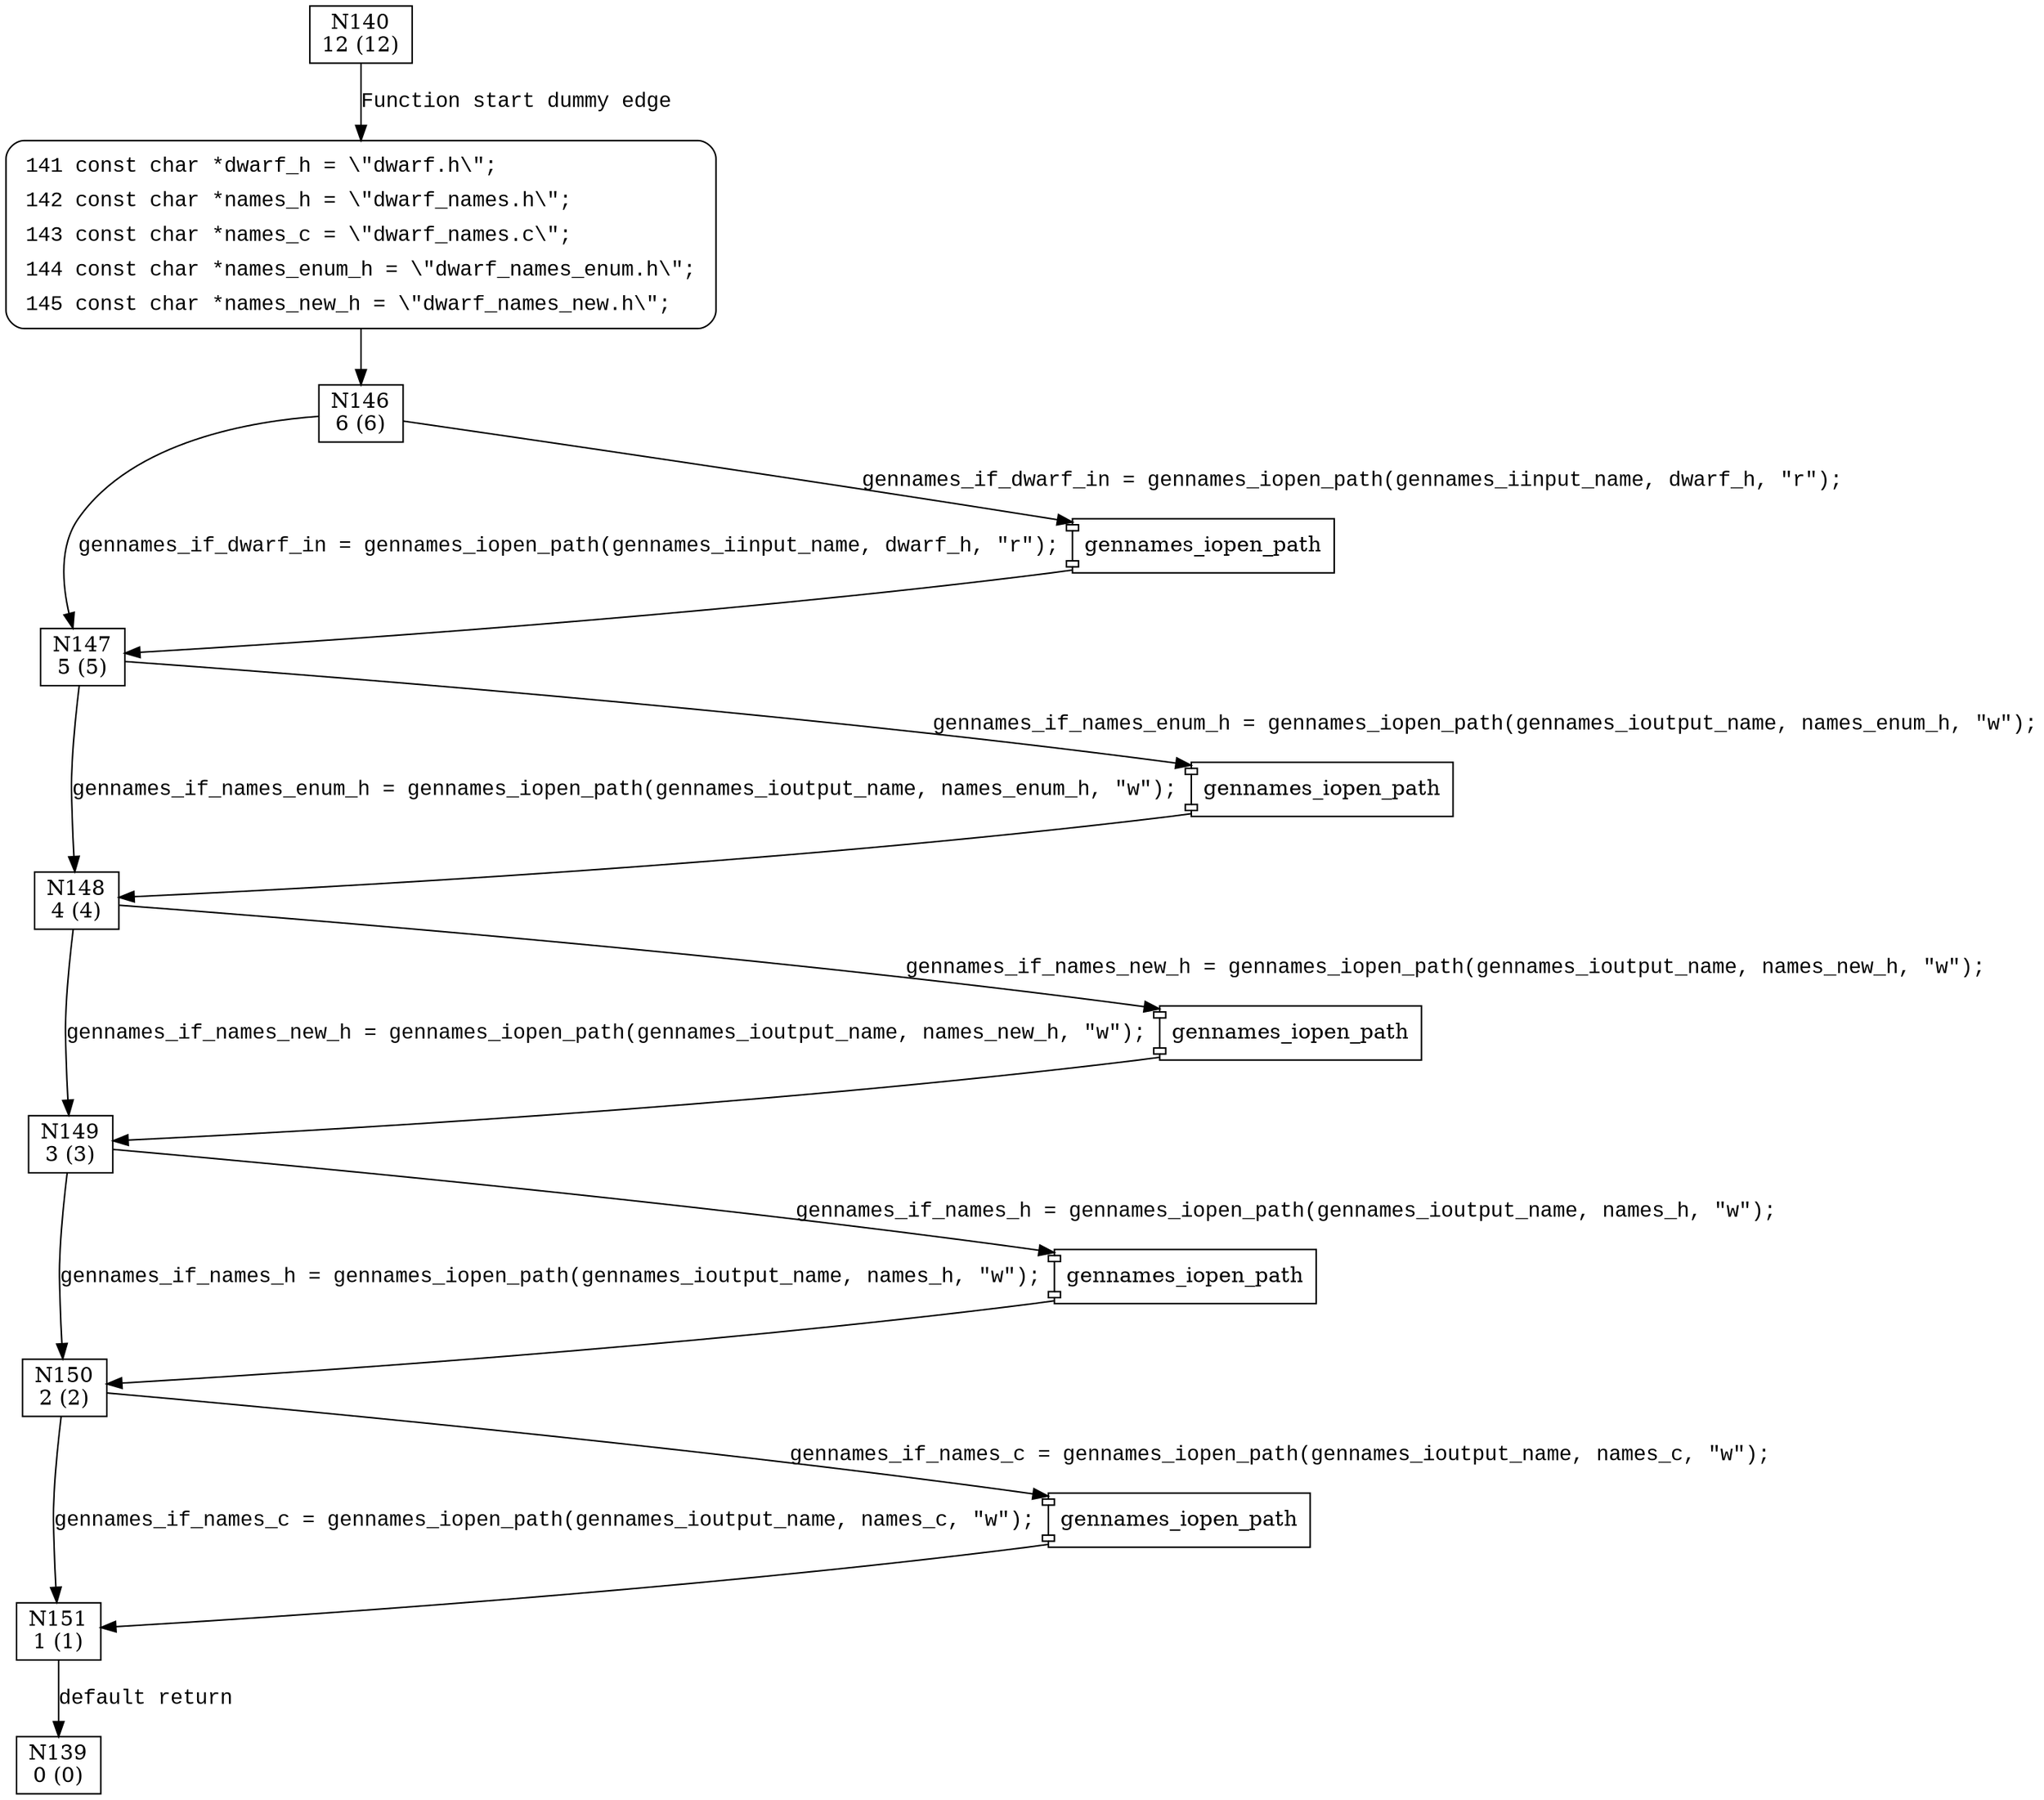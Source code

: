 digraph gennames_iOpenAllFiles {
140 [shape="box" label="N140\n12 (12)"]
141 [shape="box" label="N141\n11 (11)"]
146 [shape="box" label="N146\n6 (6)"]
147 [shape="box" label="N147\n5 (5)"]
148 [shape="box" label="N148\n4 (4)"]
149 [shape="box" label="N149\n3 (3)"]
150 [shape="box" label="N150\n2 (2)"]
151 [shape="box" label="N151\n1 (1)"]
139 [shape="box" label="N139\n0 (0)"]
141 [style="filled,bold" penwidth="1" fillcolor="white" fontname="Courier New" shape="Mrecord" label=<<table border="0" cellborder="0" cellpadding="3" bgcolor="white"><tr><td align="right">141</td><td align="left">const char *dwarf_h = \"dwarf.h\";</td></tr><tr><td align="right">142</td><td align="left">const char *names_h = \"dwarf_names.h\";</td></tr><tr><td align="right">143</td><td align="left">const char *names_c = \"dwarf_names.c\";</td></tr><tr><td align="right">144</td><td align="left">const char *names_enum_h = \"dwarf_names_enum.h\";</td></tr><tr><td align="right">145</td><td align="left">const char *names_new_h = \"dwarf_names_new.h\";</td></tr></table>>]
141 -> 146[label=""]
140 -> 141 [label="Function start dummy edge" fontname="Courier New"]
100001 [shape="component" label="gennames_iopen_path"]
146 -> 100001 [label="gennames_if_dwarf_in = gennames_iopen_path(gennames_iinput_name, dwarf_h, \"r\");" fontname="Courier New"]
100001 -> 147 [label="" fontname="Courier New"]
146 -> 147 [label="gennames_if_dwarf_in = gennames_iopen_path(gennames_iinput_name, dwarf_h, \"r\");" fontname="Courier New"]
100002 [shape="component" label="gennames_iopen_path"]
147 -> 100002 [label="gennames_if_names_enum_h = gennames_iopen_path(gennames_ioutput_name, names_enum_h, \"w\");" fontname="Courier New"]
100002 -> 148 [label="" fontname="Courier New"]
147 -> 148 [label="gennames_if_names_enum_h = gennames_iopen_path(gennames_ioutput_name, names_enum_h, \"w\");" fontname="Courier New"]
100003 [shape="component" label="gennames_iopen_path"]
148 -> 100003 [label="gennames_if_names_new_h = gennames_iopen_path(gennames_ioutput_name, names_new_h, \"w\");" fontname="Courier New"]
100003 -> 149 [label="" fontname="Courier New"]
148 -> 149 [label="gennames_if_names_new_h = gennames_iopen_path(gennames_ioutput_name, names_new_h, \"w\");" fontname="Courier New"]
100004 [shape="component" label="gennames_iopen_path"]
149 -> 100004 [label="gennames_if_names_h = gennames_iopen_path(gennames_ioutput_name, names_h, \"w\");" fontname="Courier New"]
100004 -> 150 [label="" fontname="Courier New"]
149 -> 150 [label="gennames_if_names_h = gennames_iopen_path(gennames_ioutput_name, names_h, \"w\");" fontname="Courier New"]
100005 [shape="component" label="gennames_iopen_path"]
150 -> 100005 [label="gennames_if_names_c = gennames_iopen_path(gennames_ioutput_name, names_c, \"w\");" fontname="Courier New"]
100005 -> 151 [label="" fontname="Courier New"]
150 -> 151 [label="gennames_if_names_c = gennames_iopen_path(gennames_ioutput_name, names_c, \"w\");" fontname="Courier New"]
151 -> 139 [label="default return" fontname="Courier New"]
}